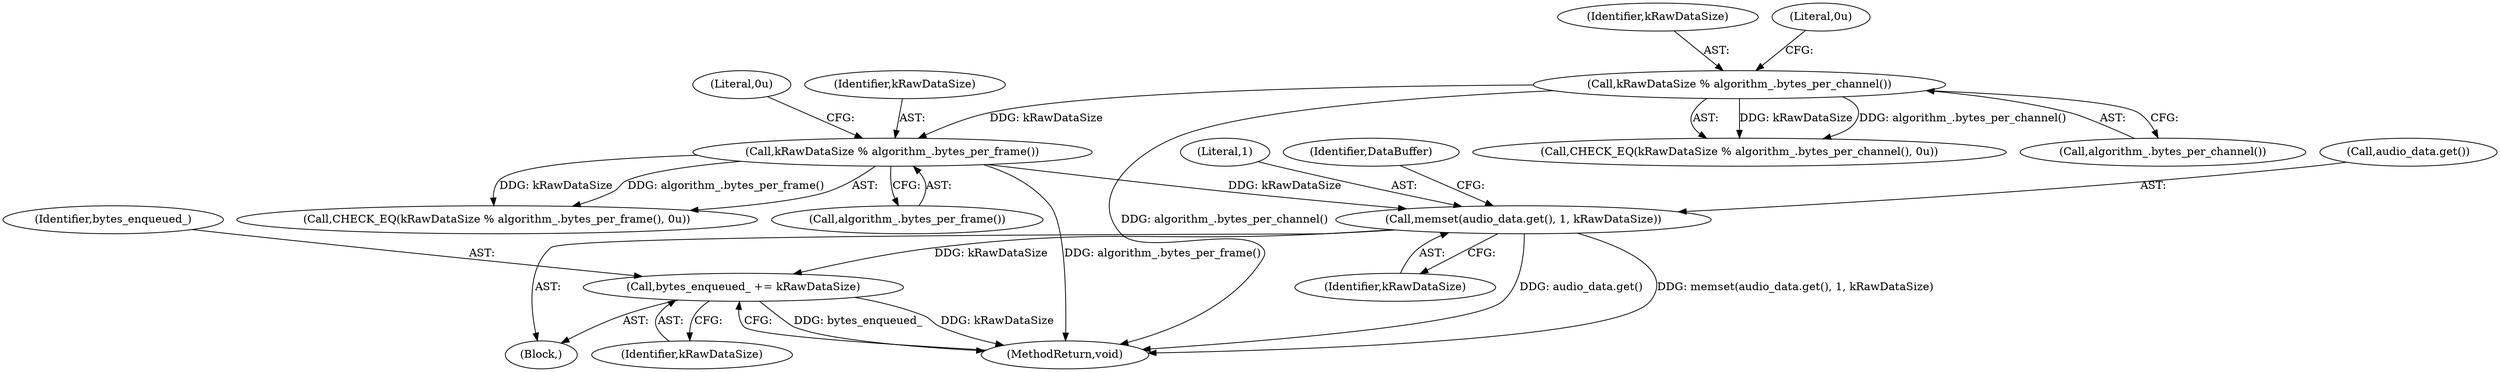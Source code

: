 digraph "0_Chrome_802ecdb9cee0d66fe546bdf24e98150f8f716ad8_4@API" {
"1000115" [label="(Call,memset(audio_data.get(), 1, kRawDataSize))"];
"1000111" [label="(Call,kRawDataSize % algorithm_.bytes_per_frame())"];
"1000106" [label="(Call,kRawDataSize % algorithm_.bytes_per_channel())"];
"1000122" [label="(Call,bytes_enqueued_ += kRawDataSize)"];
"1000107" [label="(Identifier,kRawDataSize)"];
"1000114" [label="(Literal,0u)"];
"1000113" [label="(Call,algorithm_.bytes_per_frame())"];
"1000117" [label="(Literal,1)"];
"1000122" [label="(Call,bytes_enqueued_ += kRawDataSize)"];
"1000123" [label="(Identifier,bytes_enqueued_)"];
"1000105" [label="(Call,CHECK_EQ(kRawDataSize % algorithm_.bytes_per_channel(), 0u))"];
"1000121" [label="(Identifier,DataBuffer)"];
"1000125" [label="(MethodReturn,void)"];
"1000110" [label="(Call,CHECK_EQ(kRawDataSize % algorithm_.bytes_per_frame(), 0u))"];
"1000103" [label="(Block,)"];
"1000111" [label="(Call,kRawDataSize % algorithm_.bytes_per_frame())"];
"1000115" [label="(Call,memset(audio_data.get(), 1, kRawDataSize))"];
"1000108" [label="(Call,algorithm_.bytes_per_channel())"];
"1000116" [label="(Call,audio_data.get())"];
"1000106" [label="(Call,kRawDataSize % algorithm_.bytes_per_channel())"];
"1000118" [label="(Identifier,kRawDataSize)"];
"1000112" [label="(Identifier,kRawDataSize)"];
"1000109" [label="(Literal,0u)"];
"1000124" [label="(Identifier,kRawDataSize)"];
"1000115" -> "1000103"  [label="AST: "];
"1000115" -> "1000118"  [label="CFG: "];
"1000116" -> "1000115"  [label="AST: "];
"1000117" -> "1000115"  [label="AST: "];
"1000118" -> "1000115"  [label="AST: "];
"1000121" -> "1000115"  [label="CFG: "];
"1000115" -> "1000125"  [label="DDG: memset(audio_data.get(), 1, kRawDataSize)"];
"1000115" -> "1000125"  [label="DDG: audio_data.get()"];
"1000111" -> "1000115"  [label="DDG: kRawDataSize"];
"1000115" -> "1000122"  [label="DDG: kRawDataSize"];
"1000111" -> "1000110"  [label="AST: "];
"1000111" -> "1000113"  [label="CFG: "];
"1000112" -> "1000111"  [label="AST: "];
"1000113" -> "1000111"  [label="AST: "];
"1000114" -> "1000111"  [label="CFG: "];
"1000111" -> "1000125"  [label="DDG: algorithm_.bytes_per_frame()"];
"1000111" -> "1000110"  [label="DDG: kRawDataSize"];
"1000111" -> "1000110"  [label="DDG: algorithm_.bytes_per_frame()"];
"1000106" -> "1000111"  [label="DDG: kRawDataSize"];
"1000106" -> "1000105"  [label="AST: "];
"1000106" -> "1000108"  [label="CFG: "];
"1000107" -> "1000106"  [label="AST: "];
"1000108" -> "1000106"  [label="AST: "];
"1000109" -> "1000106"  [label="CFG: "];
"1000106" -> "1000125"  [label="DDG: algorithm_.bytes_per_channel()"];
"1000106" -> "1000105"  [label="DDG: kRawDataSize"];
"1000106" -> "1000105"  [label="DDG: algorithm_.bytes_per_channel()"];
"1000122" -> "1000103"  [label="AST: "];
"1000122" -> "1000124"  [label="CFG: "];
"1000123" -> "1000122"  [label="AST: "];
"1000124" -> "1000122"  [label="AST: "];
"1000125" -> "1000122"  [label="CFG: "];
"1000122" -> "1000125"  [label="DDG: bytes_enqueued_"];
"1000122" -> "1000125"  [label="DDG: kRawDataSize"];
}

